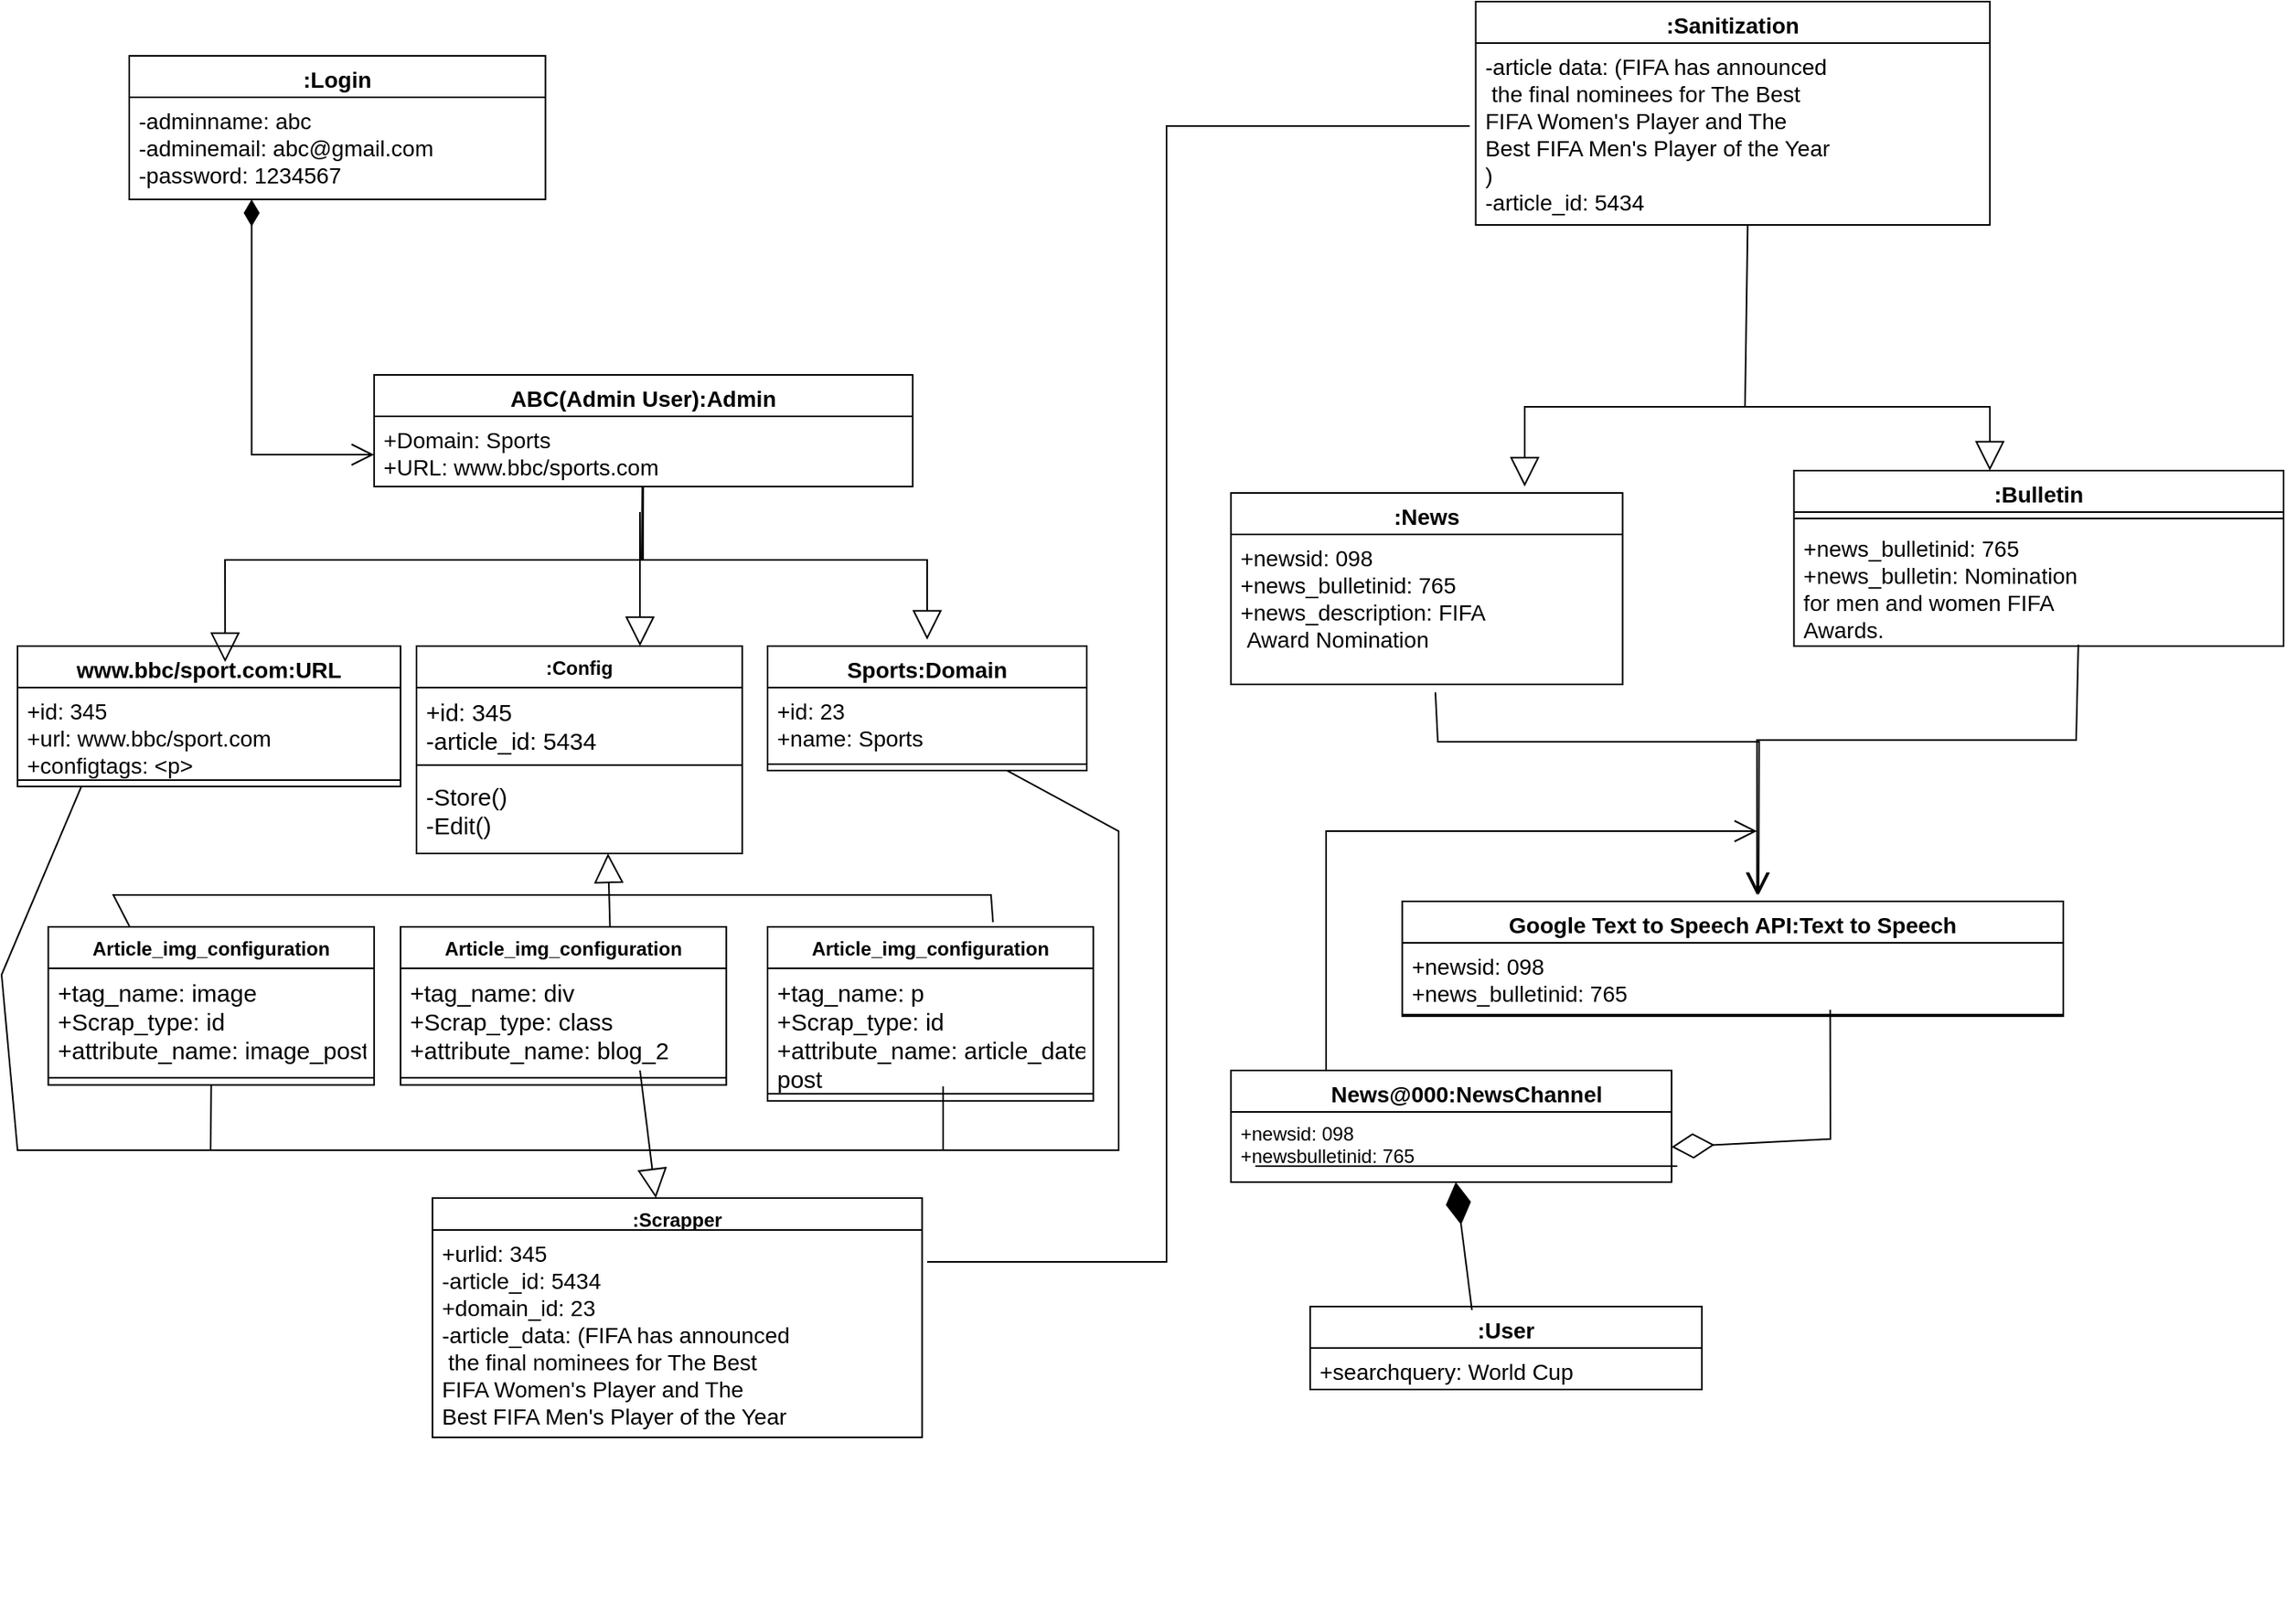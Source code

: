 <mxfile version="16.5.2" type="device"><diagram id="SA_GbQfntyjEZErFgDgH" name="Page-1"><mxGraphModel dx="1583" dy="1777" grid="1" gridSize="10" guides="1" tooltips="1" connect="1" arrows="1" fold="1" page="1" pageScale="1" pageWidth="850" pageHeight="1100" math="0" shadow="0"><root><mxCell id="0"/><mxCell id="1" parent="0"/><mxCell id="1Kyy1DoKTwG9tBKcw6cK-1" value="" style="group" parent="1" vertex="1" connectable="0"><mxGeometry x="100" y="-1080" width="1350" height="1016" as="geometry"/></mxCell><mxCell id="QA7pC-O9Zkgf1kDEUe0K-13" value="Google Text to Speech API:Text to Speech" style="swimlane;fontStyle=1;align=center;verticalAlign=top;childLayout=stackLayout;horizontal=1;startSize=26;horizontalStack=0;resizeParent=1;resizeParentMax=0;resizeLast=0;collapsible=1;marginBottom=0;fontSize=14;" parent="1Kyy1DoKTwG9tBKcw6cK-1" vertex="1"><mxGeometry x="797.727" y="564" width="414.205" height="72" as="geometry"><mxRectangle x="580" y="30" width="120" height="26" as="alternateBounds"/></mxGeometry></mxCell><mxCell id="QA7pC-O9Zkgf1kDEUe0K-14" value="+newsid: 098&#10;+news_bulletinid: 765&#10;" style="text;strokeColor=none;fillColor=none;align=left;verticalAlign=top;spacingLeft=4;spacingRight=4;overflow=hidden;rotatable=0;points=[[0,0.5],[1,0.5]];portConstraint=eastwest;fontSize=14;" parent="QA7pC-O9Zkgf1kDEUe0K-13" vertex="1"><mxGeometry y="26" width="414.205" height="44" as="geometry"/></mxCell><mxCell id="QA7pC-O9Zkgf1kDEUe0K-15" value="" style="line;strokeWidth=1;fillColor=none;align=left;verticalAlign=middle;spacingTop=-1;spacingLeft=3;spacingRight=3;rotatable=0;labelPosition=right;points=[];portConstraint=eastwest;" parent="QA7pC-O9Zkgf1kDEUe0K-13" vertex="1"><mxGeometry y="70" width="414.205" height="2" as="geometry"/></mxCell><mxCell id="QA7pC-O9Zkgf1kDEUe0K-22" value="Sports:Domain" style="swimlane;fontStyle=1;align=center;verticalAlign=top;childLayout=stackLayout;horizontal=1;startSize=26;horizontalStack=0;resizeParent=1;resizeParentMax=0;resizeLast=0;collapsible=1;marginBottom=0;fontSize=14;" parent="1Kyy1DoKTwG9tBKcw6cK-1" vertex="1"><mxGeometry x="400.004" y="404" width="200" height="78" as="geometry"><mxRectangle x="280" y="4" width="100" height="26" as="alternateBounds"/></mxGeometry></mxCell><mxCell id="QA7pC-O9Zkgf1kDEUe0K-23" value="+id: 23&#10;+name: Sports" style="text;strokeColor=none;fillColor=none;align=left;verticalAlign=top;spacingLeft=4;spacingRight=4;overflow=hidden;rotatable=0;points=[[0,0.5],[1,0.5]];portConstraint=eastwest;fontSize=14;" parent="QA7pC-O9Zkgf1kDEUe0K-22" vertex="1"><mxGeometry y="26" width="200" height="44" as="geometry"/></mxCell><mxCell id="QA7pC-O9Zkgf1kDEUe0K-24" value="" style="line;strokeWidth=1;fillColor=none;align=left;verticalAlign=middle;spacingTop=-1;spacingLeft=3;spacingRight=3;rotatable=0;labelPosition=right;points=[];portConstraint=eastwest;" parent="QA7pC-O9Zkgf1kDEUe0K-22" vertex="1"><mxGeometry y="70" width="200" height="8" as="geometry"/></mxCell><mxCell id="QA7pC-O9Zkgf1kDEUe0K-26" value="www.bbc/sport.com:URL" style="swimlane;fontStyle=1;align=center;verticalAlign=top;childLayout=stackLayout;horizontal=1;startSize=26;horizontalStack=0;resizeParent=1;resizeParentMax=0;resizeLast=0;collapsible=1;marginBottom=0;fontSize=14;" parent="1Kyy1DoKTwG9tBKcw6cK-1" vertex="1"><mxGeometry x="-69.996" y="404" width="240" height="88" as="geometry"><mxRectangle x="60" y="10" width="60" height="26" as="alternateBounds"/></mxGeometry></mxCell><mxCell id="QA7pC-O9Zkgf1kDEUe0K-27" value="+id: 345&#10;+url: www.bbc/sport.com&#10;+configtags: &lt;p&gt;" style="text;strokeColor=none;fillColor=none;align=left;verticalAlign=top;spacingLeft=4;spacingRight=4;overflow=hidden;rotatable=0;points=[[0,0.5],[1,0.5]];portConstraint=eastwest;fontSize=14;" parent="QA7pC-O9Zkgf1kDEUe0K-26" vertex="1"><mxGeometry y="26" width="240" height="54" as="geometry"/></mxCell><mxCell id="QA7pC-O9Zkgf1kDEUe0K-28" value="" style="line;strokeWidth=1;fillColor=none;align=left;verticalAlign=middle;spacingTop=-1;spacingLeft=3;spacingRight=3;rotatable=0;labelPosition=right;points=[];portConstraint=eastwest;" parent="QA7pC-O9Zkgf1kDEUe0K-26" vertex="1"><mxGeometry y="80" width="240" height="8" as="geometry"/></mxCell><mxCell id="QA7pC-O9Zkgf1kDEUe0K-30" value=":User" style="swimlane;fontStyle=1;align=center;verticalAlign=top;childLayout=stackLayout;horizontal=1;startSize=26;horizontalStack=0;resizeParent=1;resizeParentMax=0;resizeLast=0;collapsible=1;marginBottom=0;fontSize=14;" parent="1Kyy1DoKTwG9tBKcw6cK-1" vertex="1"><mxGeometry x="740" y="818" width="245.455" height="52" as="geometry"><mxRectangle x="520" y="266" width="60" height="26" as="alternateBounds"/></mxGeometry></mxCell><mxCell id="QA7pC-O9Zkgf1kDEUe0K-31" value="+searchquery: World Cup" style="text;strokeColor=none;fillColor=none;align=left;verticalAlign=top;spacingLeft=4;spacingRight=4;overflow=hidden;rotatable=0;points=[[0,0.5],[1,0.5]];portConstraint=eastwest;fontSize=14;" parent="QA7pC-O9Zkgf1kDEUe0K-30" vertex="1"><mxGeometry y="26" width="245.455" height="26" as="geometry"/></mxCell><mxCell id="QA7pC-O9Zkgf1kDEUe0K-32" value="" style="line;strokeWidth=1;fillColor=none;align=left;verticalAlign=middle;spacingTop=-1;spacingLeft=3;spacingRight=3;rotatable=0;labelPosition=right;points=[];portConstraint=eastwest;" parent="QA7pC-O9Zkgf1kDEUe0K-30" vertex="1"><mxGeometry y="52" width="245.455" as="geometry"/></mxCell><mxCell id="QA7pC-O9Zkgf1kDEUe0K-34" value="     News@000:NewsChannel" style="swimlane;fontStyle=1;align=center;verticalAlign=top;childLayout=stackLayout;horizontal=1;startSize=26;horizontalStack=0;resizeParent=1;resizeParentMax=0;resizeLast=0;collapsible=1;marginBottom=0;fontSize=14;" parent="1Kyy1DoKTwG9tBKcw6cK-1" vertex="1"><mxGeometry x="690.342" y="670" width="276.14" height="70" as="geometry"><mxRectangle x="260" y="130" width="110" height="26" as="alternateBounds"/></mxGeometry></mxCell><mxCell id="QA7pC-O9Zkgf1kDEUe0K-110" value="" style="endArrow=none;html=1;rounded=0;entryX=1.013;entryY=0;entryDx=0;entryDy=0;entryPerimeter=0;" parent="QA7pC-O9Zkgf1kDEUe0K-34" edge="1"><mxGeometry width="50" height="50" relative="1" as="geometry"><mxPoint x="15.341" y="60" as="sourcePoint"/><mxPoint x="279.726" y="60" as="targetPoint"/></mxGeometry></mxCell><mxCell id="QA7pC-O9Zkgf1kDEUe0K-51" value=":News" style="swimlane;fontStyle=1;align=center;verticalAlign=top;childLayout=stackLayout;horizontal=1;startSize=26;horizontalStack=0;resizeParent=1;resizeParentMax=0;resizeLast=0;collapsible=1;marginBottom=0;fontSize=14;" parent="1Kyy1DoKTwG9tBKcw6cK-1" vertex="1"><mxGeometry x="690.341" y="308" width="245.455" height="120" as="geometry"><mxRectangle x="470" y="-226" width="60" height="26" as="alternateBounds"/></mxGeometry></mxCell><mxCell id="QA7pC-O9Zkgf1kDEUe0K-52" value="+newsid: 098&#10;+news_bulletinid: 765&#10;+news_description: FIFA&#10; Award Nomination&#10;" style="text;strokeColor=none;fillColor=none;align=left;verticalAlign=top;spacingLeft=4;spacingRight=4;overflow=hidden;rotatable=0;points=[[0,0.5],[1,0.5]];portConstraint=eastwest;fontSize=14;" parent="QA7pC-O9Zkgf1kDEUe0K-51" vertex="1"><mxGeometry y="26" width="245.455" height="94" as="geometry"/></mxCell><mxCell id="QA7pC-O9Zkgf1kDEUe0K-53" value="" style="line;strokeWidth=1;fillColor=none;align=left;verticalAlign=middle;spacingTop=-1;spacingLeft=3;spacingRight=3;rotatable=0;labelPosition=right;points=[];portConstraint=eastwest;" parent="QA7pC-O9Zkgf1kDEUe0K-51" vertex="1"><mxGeometry y="120" width="245.455" as="geometry"/></mxCell><mxCell id="QA7pC-O9Zkgf1kDEUe0K-55" value=":Bulletin" style="swimlane;fontStyle=1;align=center;verticalAlign=top;childLayout=stackLayout;horizontal=1;startSize=26;horizontalStack=0;resizeParent=1;resizeParentMax=0;resizeLast=0;collapsible=1;marginBottom=0;fontSize=14;" parent="1Kyy1DoKTwG9tBKcw6cK-1" vertex="1"><mxGeometry x="1043.182" y="294" width="306.818" height="110" as="geometry"><mxRectangle x="700" y="-240" width="80" height="26" as="alternateBounds"/></mxGeometry></mxCell><mxCell id="QA7pC-O9Zkgf1kDEUe0K-57" value="" style="line;strokeWidth=1;fillColor=none;align=left;verticalAlign=middle;spacingTop=-1;spacingLeft=3;spacingRight=3;rotatable=0;labelPosition=right;points=[];portConstraint=eastwest;" parent="QA7pC-O9Zkgf1kDEUe0K-55" vertex="1"><mxGeometry y="26" width="306.818" height="8" as="geometry"/></mxCell><mxCell id="QA7pC-O9Zkgf1kDEUe0K-56" value="+news_bulletinid: 765&#10;+news_bulletin: Nomination&#10;for men and women FIFA &#10;Awards.&#10;&#10;" style="text;strokeColor=none;fillColor=none;align=left;verticalAlign=top;spacingLeft=4;spacingRight=4;overflow=hidden;rotatable=0;points=[[0,0.5],[1,0.5]];portConstraint=eastwest;fontSize=14;" parent="QA7pC-O9Zkgf1kDEUe0K-55" vertex="1"><mxGeometry y="34" width="306.818" height="76" as="geometry"/></mxCell><mxCell id="MjEjJaHJW5ymPUqnVNbm-17" value="" style="endArrow=none;html=1;rounded=0;entryX=0.975;entryY=0;entryDx=0;entryDy=0;entryPerimeter=0;" parent="QA7pC-O9Zkgf1kDEUe0K-55" edge="1"><mxGeometry width="50" height="50" relative="1" as="geometry"><mxPoint y="110" as="sourcePoint"/><mxPoint x="299.148" y="110" as="targetPoint"/></mxGeometry></mxCell><mxCell id="QA7pC-O9Zkgf1kDEUe0K-63" value=":Scrapper" style="swimlane;fontStyle=1;align=center;verticalAlign=top;childLayout=stackLayout;horizontal=1;startSize=20;horizontalStack=0;resizeParent=1;resizeParentMax=0;resizeLast=0;collapsible=1;marginBottom=0;" parent="1Kyy1DoKTwG9tBKcw6cK-1" vertex="1"><mxGeometry x="190" y="750" width="306.82" height="150" as="geometry"><mxRectangle x="260" y="-360" width="80" height="26" as="alternateBounds"/></mxGeometry></mxCell><mxCell id="QA7pC-O9Zkgf1kDEUe0K-64" value="+urlid: 345&#10;-article_id: 5434&#10;+domain_id: 23&#10;-article_data: (FIFA has announced&#10; the final nominees for The Best&#10;FIFA Women's Player and The &#10;Best FIFA Men's Player of the Year" style="text;strokeColor=none;fillColor=none;align=left;verticalAlign=top;spacingLeft=4;spacingRight=4;overflow=hidden;rotatable=0;points=[[0,0.5],[1,0.5]];portConstraint=eastwest;fontSize=14;" parent="QA7pC-O9Zkgf1kDEUe0K-63" vertex="1"><mxGeometry y="20" width="306.82" height="130" as="geometry"/></mxCell><mxCell id="QA7pC-O9Zkgf1kDEUe0K-65" value="" style="line;strokeWidth=1;fillColor=none;align=left;verticalAlign=middle;spacingTop=-1;spacingLeft=3;spacingRight=3;rotatable=0;labelPosition=right;points=[];portConstraint=eastwest;" parent="QA7pC-O9Zkgf1kDEUe0K-63" vertex="1"><mxGeometry y="150" width="306.82" as="geometry"/></mxCell><mxCell id="QA7pC-O9Zkgf1kDEUe0K-73" value=":Login" style="swimlane;fontStyle=1;align=center;verticalAlign=top;childLayout=stackLayout;horizontal=1;startSize=26;horizontalStack=0;resizeParent=1;resizeParentMax=0;resizeLast=0;collapsible=1;marginBottom=0;fontSize=14;" parent="1Kyy1DoKTwG9tBKcw6cK-1" vertex="1"><mxGeometry y="34" width="260.795" height="90" as="geometry"><mxRectangle x="50" y="-360" width="70" height="26" as="alternateBounds"/></mxGeometry></mxCell><mxCell id="QA7pC-O9Zkgf1kDEUe0K-74" value="-adminname: abc&#10;-adminemail: abc@gmail.com&#10;-password: 1234567" style="text;strokeColor=none;fillColor=none;align=left;verticalAlign=top;spacingLeft=4;spacingRight=4;overflow=hidden;rotatable=0;points=[[0,0.5],[1,0.5]];portConstraint=eastwest;fontSize=14;" parent="QA7pC-O9Zkgf1kDEUe0K-73" vertex="1"><mxGeometry y="26" width="260.795" height="64" as="geometry"/></mxCell><mxCell id="QA7pC-O9Zkgf1kDEUe0K-75" value="" style="line;strokeWidth=1;fillColor=none;align=left;verticalAlign=middle;spacingTop=-1;spacingLeft=3;spacingRight=3;rotatable=0;labelPosition=right;points=[];portConstraint=eastwest;" parent="QA7pC-O9Zkgf1kDEUe0K-73" vertex="1"><mxGeometry y="90" width="260.795" as="geometry"/></mxCell><mxCell id="QA7pC-O9Zkgf1kDEUe0K-92" value="ABC(Admin User):Admin" style="swimlane;fontStyle=1;align=center;verticalAlign=top;childLayout=stackLayout;horizontal=1;startSize=26;horizontalStack=0;resizeParent=1;resizeParentMax=0;resizeLast=0;collapsible=1;marginBottom=0;fontSize=14;" parent="1Kyy1DoKTwG9tBKcw6cK-1" vertex="1"><mxGeometry x="153.409" y="234" width="337.5" height="70" as="geometry"><mxRectangle x="170" y="-280" width="70" height="26" as="alternateBounds"/></mxGeometry></mxCell><mxCell id="QA7pC-O9Zkgf1kDEUe0K-93" value="+Domain: Sports&#10;+URL: www.bbc/sports.com" style="text;strokeColor=none;fillColor=none;align=left;verticalAlign=top;spacingLeft=4;spacingRight=4;overflow=hidden;rotatable=0;points=[[0,0.5],[1,0.5]];portConstraint=eastwest;fontSize=14;" parent="QA7pC-O9Zkgf1kDEUe0K-92" vertex="1"><mxGeometry y="26" width="337.5" height="44" as="geometry"/></mxCell><mxCell id="QA7pC-O9Zkgf1kDEUe0K-94" value="" style="line;strokeWidth=1;fillColor=none;align=left;verticalAlign=middle;spacingTop=-1;spacingLeft=3;spacingRight=3;rotatable=0;labelPosition=right;points=[];portConstraint=eastwest;" parent="QA7pC-O9Zkgf1kDEUe0K-92" vertex="1"><mxGeometry y="70" width="337.5" as="geometry"/></mxCell><mxCell id="QA7pC-O9Zkgf1kDEUe0K-96" value="" style="endArrow=open;html=1;endSize=12;startArrow=diamondThin;startSize=14;startFill=1;edgeStyle=orthogonalEdgeStyle;align=left;verticalAlign=bottom;rounded=0;" parent="1Kyy1DoKTwG9tBKcw6cK-1" source="QA7pC-O9Zkgf1kDEUe0K-75" edge="1"><mxGeometry x="-0.467" y="40" relative="1" as="geometry"><mxPoint x="76.705" y="194" as="sourcePoint"/><mxPoint x="153.409" y="284" as="targetPoint"/><Array as="points"><mxPoint x="76.705" y="284"/><mxPoint x="153.409" y="284"/></Array><mxPoint as="offset"/></mxGeometry></mxCell><mxCell id="QA7pC-O9Zkgf1kDEUe0K-101" value="" style="endArrow=block;endSize=16;endFill=0;html=1;rounded=0;exitX=0.498;exitY=0;exitDx=0;exitDy=0;exitPerimeter=0;" parent="1Kyy1DoKTwG9tBKcw6cK-1" source="QA7pC-O9Zkgf1kDEUe0K-94" edge="1"><mxGeometry width="160" relative="1" as="geometry"><mxPoint x="368.182" y="314" as="sourcePoint"/><mxPoint x="500" y="400" as="targetPoint"/><Array as="points"><mxPoint x="321" y="350"/><mxPoint x="500" y="350"/></Array></mxGeometry></mxCell><mxCell id="QA7pC-O9Zkgf1kDEUe0K-102" value="" style="endArrow=block;endSize=16;endFill=0;html=1;rounded=0;entryX=0.542;entryY=0.114;entryDx=0;entryDy=0;entryPerimeter=0;" parent="1Kyy1DoKTwG9tBKcw6cK-1" source="QA7pC-O9Zkgf1kDEUe0K-93" edge="1" target="QA7pC-O9Zkgf1kDEUe0K-26"><mxGeometry x="0.256" y="-16" width="160" relative="1" as="geometry"><mxPoint x="340" y="300" as="sourcePoint"/><mxPoint x="160" y="390" as="targetPoint"/><mxPoint as="offset"/><Array as="points"><mxPoint x="322" y="330"/><mxPoint x="322" y="350"/><mxPoint x="60" y="350"/></Array></mxGeometry></mxCell><mxCell id="QA7pC-O9Zkgf1kDEUe0K-111" value="" style="endArrow=diamondThin;endFill=1;endSize=24;html=1;rounded=0;exitX=0.413;exitY=0.041;exitDx=0;exitDy=0;exitPerimeter=0;" parent="1Kyy1DoKTwG9tBKcw6cK-1" target="QA7pC-O9Zkgf1kDEUe0K-35" edge="1" source="QA7pC-O9Zkgf1kDEUe0K-30"><mxGeometry width="160" relative="1" as="geometry"><mxPoint x="840" y="810" as="sourcePoint"/><mxPoint x="915.855" y="790" as="targetPoint"/><Array as="points"/></mxGeometry></mxCell><mxCell id="QA7pC-O9Zkgf1kDEUe0K-112" value="" style="endArrow=block;endSize=16;endFill=0;html=1;rounded=0;" parent="1Kyy1DoKTwG9tBKcw6cK-1" edge="1"><mxGeometry x="-0.632" y="-68" width="160" relative="1" as="geometry"><mxPoint x="1012.5" y="254" as="sourcePoint"/><mxPoint x="1165.909" y="294" as="targetPoint"/><Array as="points"><mxPoint x="1089.205" y="254"/><mxPoint x="1165.909" y="254"/></Array><mxPoint as="offset"/></mxGeometry></mxCell><mxCell id="QA7pC-O9Zkgf1kDEUe0K-114" value="" style="endArrow=block;endSize=16;endFill=0;html=1;rounded=0;exitX=0.529;exitY=0;exitDx=0;exitDy=0;exitPerimeter=0;" parent="1Kyy1DoKTwG9tBKcw6cK-1" source="MjEjJaHJW5ymPUqnVNbm-13" edge="1"><mxGeometry x="-0.632" y="-68" width="160" relative="1" as="geometry"><mxPoint x="966.477" y="234" as="sourcePoint"/><mxPoint x="874.432" y="304" as="targetPoint"/><Array as="points"><mxPoint x="1012.5" y="254"/><mxPoint x="874.432" y="254"/></Array><mxPoint as="offset"/></mxGeometry></mxCell><mxCell id="MjEjJaHJW5ymPUqnVNbm-11" value=":Sanitization" style="swimlane;fontStyle=1;align=center;verticalAlign=top;childLayout=stackLayout;horizontal=1;startSize=26;horizontalStack=0;resizeParent=1;resizeParentMax=0;resizeLast=0;collapsible=1;marginBottom=0;fontSize=14;" parent="1Kyy1DoKTwG9tBKcw6cK-1" vertex="1"><mxGeometry x="843.75" width="322.16" height="140" as="geometry"/></mxCell><mxCell id="MjEjJaHJW5ymPUqnVNbm-12" value="-article data: (FIFA has announced&#10; the final nominees for The Best&#10;FIFA Women's Player and The&#10;Best FIFA Men's Player of the Year&#10;)&#10;-article_id: 5434" style="text;strokeColor=none;fillColor=none;align=left;verticalAlign=top;spacingLeft=4;spacingRight=4;overflow=hidden;rotatable=0;points=[[0,0.5],[1,0.5]];portConstraint=eastwest;fontSize=14;" parent="MjEjJaHJW5ymPUqnVNbm-11" vertex="1"><mxGeometry y="26" width="322.16" height="114" as="geometry"/></mxCell><mxCell id="MjEjJaHJW5ymPUqnVNbm-13" value="" style="line;strokeWidth=1;fillColor=none;align=left;verticalAlign=middle;spacingTop=-1;spacingLeft=3;spacingRight=3;rotatable=0;labelPosition=right;points=[];portConstraint=eastwest;" parent="MjEjJaHJW5ymPUqnVNbm-11" vertex="1"><mxGeometry y="140" width="322.16" as="geometry"/></mxCell><mxCell id="MjEjJaHJW5ymPUqnVNbm-15" value="" style="endArrow=none;html=1;rounded=0;" parent="1Kyy1DoKTwG9tBKcw6cK-1" edge="1"><mxGeometry width="50" height="50" relative="1" as="geometry"><mxPoint x="500" y="790" as="sourcePoint"/><mxPoint x="840" y="78" as="targetPoint"/><Array as="points"><mxPoint x="650" y="790"/><mxPoint x="650" y="78"/></Array></mxGeometry></mxCell><mxCell id="EIcHjL2GJmkWM487C1gM-8" value="" style="endArrow=block;endSize=16;endFill=0;html=1;rounded=0;entryX=0.686;entryY=0;entryDx=0;entryDy=0;entryPerimeter=0;" parent="1Kyy1DoKTwG9tBKcw6cK-1" edge="1" target="l0tDfCXVg0ol23v2iGqz-11"><mxGeometry x="-0.039" y="10" width="160" relative="1" as="geometry"><mxPoint x="320" y="320" as="sourcePoint"/><mxPoint x="603.56" y="580" as="targetPoint"/><mxPoint as="offset"/><Array as="points"><mxPoint x="320" y="360"/></Array></mxGeometry></mxCell><mxCell id="l0tDfCXVg0ol23v2iGqz-3" value="" style="endArrow=open;endFill=1;endSize=12;html=1;rounded=0;exitX=0.558;exitY=1.081;exitDx=0;exitDy=0;exitPerimeter=0;" edge="1" parent="1Kyy1DoKTwG9tBKcw6cK-1"><mxGeometry width="160" relative="1" as="geometry"><mxPoint x="1221.373" y="403.085" as="sourcePoint"/><mxPoint x="1020" y="560" as="targetPoint"/><Array as="points"><mxPoint x="1220" y="462.92"/><mxPoint x="1020" y="462.92"/></Array></mxGeometry></mxCell><mxCell id="l0tDfCXVg0ol23v2iGqz-4" value="" style="endArrow=open;endFill=1;endSize=12;html=1;rounded=0;exitX=0.522;exitY=1.053;exitDx=0;exitDy=0;exitPerimeter=0;" edge="1" parent="1Kyy1DoKTwG9tBKcw6cK-1" source="QA7pC-O9Zkgf1kDEUe0K-52"><mxGeometry width="160" relative="1" as="geometry"><mxPoint x="899.997" y="412.693" as="sourcePoint"/><mxPoint x="1021" y="560" as="targetPoint"/><Array as="points"><mxPoint x="820" y="464"/><mxPoint x="1021.34" y="464"/></Array></mxGeometry></mxCell><mxCell id="l0tDfCXVg0ol23v2iGqz-5" value="" style="endArrow=open;endFill=1;endSize=12;html=1;rounded=0;" edge="1" parent="1Kyy1DoKTwG9tBKcw6cK-1"><mxGeometry width="160" relative="1" as="geometry"><mxPoint x="750" y="670" as="sourcePoint"/><mxPoint x="1020" y="520" as="targetPoint"/><Array as="points"><mxPoint x="750" y="520"/></Array></mxGeometry></mxCell><mxCell id="l0tDfCXVg0ol23v2iGqz-6" value="" style="endArrow=diamondThin;endFill=0;endSize=24;html=1;rounded=0;entryX=1;entryY=0.5;entryDx=0;entryDy=0;" edge="1" parent="1Kyy1DoKTwG9tBKcw6cK-1" target="QA7pC-O9Zkgf1kDEUe0K-35"><mxGeometry width="160" relative="1" as="geometry"><mxPoint x="1065.86" y="632" as="sourcePoint"/><mxPoint x="1000" y="730" as="targetPoint"/><Array as="points"><mxPoint x="1066" y="713"/></Array></mxGeometry></mxCell><mxCell id="QA7pC-O9Zkgf1kDEUe0K-35" value="+newsid: 098&#10;+newsbulletinid: 765" style="text;strokeColor=none;fillColor=none;align=left;verticalAlign=top;spacingLeft=4;spacingRight=4;overflow=hidden;rotatable=0;points=[[0,0.5],[1,0.5]];portConstraint=eastwest;fontSize=12;" parent="1Kyy1DoKTwG9tBKcw6cK-1" vertex="1"><mxGeometry x="690.342" y="696" width="276.14" height="44" as="geometry"/></mxCell><mxCell id="l0tDfCXVg0ol23v2iGqz-11" value=":Config" style="swimlane;fontStyle=1;align=center;verticalAlign=top;childLayout=stackLayout;horizontal=1;startSize=26;horizontalStack=0;resizeParent=1;resizeParentMax=0;resizeLast=0;collapsible=1;marginBottom=0;" vertex="1" parent="1Kyy1DoKTwG9tBKcw6cK-1"><mxGeometry x="180.004" y="404.005" width="204.14" height="129.996" as="geometry"><mxRectangle x="60" y="10" width="60" height="26" as="alternateBounds"/></mxGeometry></mxCell><mxCell id="l0tDfCXVg0ol23v2iGqz-12" value="+id: 345&#10;-article_id: 5434&#10;" style="text;strokeColor=none;fillColor=none;align=left;verticalAlign=top;spacingLeft=4;spacingRight=4;overflow=hidden;rotatable=0;points=[[0,0.5],[1,0.5]];portConstraint=eastwest;fontSize=15;" vertex="1" parent="l0tDfCXVg0ol23v2iGqz-11"><mxGeometry y="26" width="204.14" height="44" as="geometry"/></mxCell><mxCell id="l0tDfCXVg0ol23v2iGqz-13" value="" style="line;strokeWidth=1;fillColor=none;align=left;verticalAlign=middle;spacingTop=-1;spacingLeft=3;spacingRight=3;rotatable=0;labelPosition=right;points=[];portConstraint=eastwest;" vertex="1" parent="l0tDfCXVg0ol23v2iGqz-11"><mxGeometry y="70" width="204.14" height="9.166" as="geometry"/></mxCell><mxCell id="l0tDfCXVg0ol23v2iGqz-14" value="-Store()&#10;-Edit()" style="text;strokeColor=none;fillColor=none;align=left;verticalAlign=top;spacingLeft=4;spacingRight=4;overflow=hidden;rotatable=0;points=[[0,0.5],[1,0.5]];portConstraint=eastwest;fontSize=15;" vertex="1" parent="l0tDfCXVg0ol23v2iGqz-11"><mxGeometry y="79.166" width="204.14" height="50.83" as="geometry"/></mxCell><mxCell id="l0tDfCXVg0ol23v2iGqz-15" value="Article_img_configuration" style="swimlane;fontStyle=1;align=center;verticalAlign=top;childLayout=stackLayout;horizontal=1;startSize=26;horizontalStack=0;resizeParent=1;resizeParentMax=0;resizeLast=0;collapsible=1;marginBottom=0;" vertex="1" parent="1Kyy1DoKTwG9tBKcw6cK-1"><mxGeometry x="-50.73" y="580" width="204.14" height="99.166" as="geometry"><mxRectangle x="60" y="10" width="60" height="26" as="alternateBounds"/></mxGeometry></mxCell><mxCell id="l0tDfCXVg0ol23v2iGqz-16" value="+tag_name: image&#10;+Scrap_type: id&#10;+attribute_name: image_post" style="text;strokeColor=none;fillColor=none;align=left;verticalAlign=top;spacingLeft=4;spacingRight=4;overflow=hidden;rotatable=0;points=[[0,0.5],[1,0.5]];portConstraint=eastwest;fontSize=15;" vertex="1" parent="l0tDfCXVg0ol23v2iGqz-15"><mxGeometry y="26" width="204.14" height="64" as="geometry"/></mxCell><mxCell id="l0tDfCXVg0ol23v2iGqz-17" value="" style="line;strokeWidth=1;fillColor=none;align=left;verticalAlign=middle;spacingTop=-1;spacingLeft=3;spacingRight=3;rotatable=0;labelPosition=right;points=[];portConstraint=eastwest;" vertex="1" parent="l0tDfCXVg0ol23v2iGqz-15"><mxGeometry y="90" width="204.14" height="9.166" as="geometry"/></mxCell><mxCell id="l0tDfCXVg0ol23v2iGqz-21" value="Article_img_configuration" style="swimlane;fontStyle=1;align=center;verticalAlign=top;childLayout=stackLayout;horizontal=1;startSize=26;horizontalStack=0;resizeParent=1;resizeParentMax=0;resizeLast=0;collapsible=1;marginBottom=0;" vertex="1" parent="1Kyy1DoKTwG9tBKcw6cK-1"><mxGeometry x="400" y="580" width="204.14" height="109.166" as="geometry"><mxRectangle x="60" y="10" width="60" height="26" as="alternateBounds"/></mxGeometry></mxCell><mxCell id="l0tDfCXVg0ol23v2iGqz-22" value="+tag_name: p&#10;+Scrap_type: id&#10;+attribute_name: article_date_&#10;post" style="text;strokeColor=none;fillColor=none;align=left;verticalAlign=top;spacingLeft=4;spacingRight=4;overflow=hidden;rotatable=0;points=[[0,0.5],[1,0.5]];portConstraint=eastwest;fontSize=15;" vertex="1" parent="l0tDfCXVg0ol23v2iGqz-21"><mxGeometry y="26" width="204.14" height="74" as="geometry"/></mxCell><mxCell id="l0tDfCXVg0ol23v2iGqz-23" value="" style="line;strokeWidth=1;fillColor=none;align=left;verticalAlign=middle;spacingTop=-1;spacingLeft=3;spacingRight=3;rotatable=0;labelPosition=right;points=[];portConstraint=eastwest;" vertex="1" parent="l0tDfCXVg0ol23v2iGqz-21"><mxGeometry y="100" width="204.14" height="9.166" as="geometry"/></mxCell><mxCell id="l0tDfCXVg0ol23v2iGqz-18" value="Article_img_configuration" style="swimlane;fontStyle=1;align=center;verticalAlign=top;childLayout=stackLayout;horizontal=1;startSize=26;horizontalStack=0;resizeParent=1;resizeParentMax=0;resizeLast=0;collapsible=1;marginBottom=0;" vertex="1" parent="1Kyy1DoKTwG9tBKcw6cK-1"><mxGeometry x="170" y="580" width="204.14" height="99.166" as="geometry"><mxRectangle x="60" y="10" width="60" height="26" as="alternateBounds"/></mxGeometry></mxCell><mxCell id="l0tDfCXVg0ol23v2iGqz-19" value="+tag_name: div&#10;+Scrap_type: class&#10;+attribute_name: blog_2" style="text;strokeColor=none;fillColor=none;align=left;verticalAlign=top;spacingLeft=4;spacingRight=4;overflow=hidden;rotatable=0;points=[[0,0.5],[1,0.5]];portConstraint=eastwest;fontSize=15;" vertex="1" parent="l0tDfCXVg0ol23v2iGqz-18"><mxGeometry y="26" width="204.14" height="64" as="geometry"/></mxCell><mxCell id="l0tDfCXVg0ol23v2iGqz-20" value="" style="line;strokeWidth=1;fillColor=none;align=left;verticalAlign=middle;spacingTop=-1;spacingLeft=3;spacingRight=3;rotatable=0;labelPosition=right;points=[];portConstraint=eastwest;" vertex="1" parent="l0tDfCXVg0ol23v2iGqz-18"><mxGeometry y="90" width="204.14" height="9.166" as="geometry"/></mxCell><mxCell id="EIcHjL2GJmkWM487C1gM-7" value="" style="endArrow=block;endSize=16;endFill=0;html=1;rounded=0;exitX=0.643;exitY=0.001;exitDx=0;exitDy=0;exitPerimeter=0;" parent="1Kyy1DoKTwG9tBKcw6cK-1" edge="1" source="l0tDfCXVg0ol23v2iGqz-18"><mxGeometry x="-0.039" y="10" width="160" relative="1" as="geometry"><mxPoint x="300" y="570" as="sourcePoint"/><mxPoint x="300" y="534" as="targetPoint"/><mxPoint as="offset"/><Array as="points"/></mxGeometry></mxCell><mxCell id="l0tDfCXVg0ol23v2iGqz-26" value="" style="endArrow=none;html=1;rounded=0;fontSize=14;exitX=0.25;exitY=0;exitDx=0;exitDy=0;" edge="1" parent="1Kyy1DoKTwG9tBKcw6cK-1" source="l0tDfCXVg0ol23v2iGqz-15"><mxGeometry width="50" height="50" relative="1" as="geometry"><mxPoint y="560" as="sourcePoint"/><mxPoint x="300" y="560" as="targetPoint"/><Array as="points"><mxPoint x="-10" y="560"/></Array></mxGeometry></mxCell><mxCell id="l0tDfCXVg0ol23v2iGqz-27" value="" style="endArrow=block;endSize=16;endFill=0;html=1;rounded=0;exitX=0.735;exitY=0;exitDx=0;exitDy=0;exitPerimeter=0;" edge="1" parent="1Kyy1DoKTwG9tBKcw6cK-1" source="l0tDfCXVg0ol23v2iGqz-20"><mxGeometry x="-0.039" y="10" width="160" relative="1" as="geometry"><mxPoint x="320" y="690" as="sourcePoint"/><mxPoint x="330" y="750" as="targetPoint"/><mxPoint as="offset"/><Array as="points"/></mxGeometry></mxCell><mxCell id="l0tDfCXVg0ol23v2iGqz-29" value="" style="endArrow=none;html=1;rounded=0;fontSize=14;" edge="1" parent="1Kyy1DoKTwG9tBKcw6cK-1"><mxGeometry width="50" height="50" relative="1" as="geometry"><mxPoint x="380" y="720" as="sourcePoint"/><mxPoint x="510" y="680" as="targetPoint"/><Array as="points"><mxPoint x="510" y="720"/></Array></mxGeometry></mxCell><mxCell id="l0tDfCXVg0ol23v2iGqz-24" value="" style="endArrow=none;html=1;rounded=0;fontSize=14;exitX=0.692;exitY=-0.027;exitDx=0;exitDy=0;exitPerimeter=0;" edge="1" parent="1" source="l0tDfCXVg0ol23v2iGqz-21"><mxGeometry width="50" height="50" relative="1" as="geometry"><mxPoint x="640" y="-510" as="sourcePoint"/><mxPoint x="400" y="-520" as="targetPoint"/><Array as="points"><mxPoint x="640" y="-520"/></Array></mxGeometry></mxCell><mxCell id="l0tDfCXVg0ol23v2iGqz-28" value="" style="endArrow=none;html=1;rounded=0;fontSize=14;entryX=0.75;entryY=1;entryDx=0;entryDy=0;" edge="1" parent="1" target="QA7pC-O9Zkgf1kDEUe0K-22"><mxGeometry width="50" height="50" relative="1" as="geometry"><mxPoint x="430" y="-360" as="sourcePoint"/><mxPoint x="670" y="-510" as="targetPoint"/><Array as="points"><mxPoint x="720" y="-360"/><mxPoint x="720" y="-560"/></Array></mxGeometry></mxCell><mxCell id="l0tDfCXVg0ol23v2iGqz-30" value="" style="endArrow=none;html=1;rounded=0;fontSize=14;" edge="1" parent="1"><mxGeometry width="50" height="50" relative="1" as="geometry"><mxPoint x="430" y="-360" as="sourcePoint"/><mxPoint x="70" y="-588" as="targetPoint"/><Array as="points"><mxPoint x="30" y="-360"/><mxPoint x="20" y="-470"/></Array></mxGeometry></mxCell><mxCell id="l0tDfCXVg0ol23v2iGqz-32" value="" style="endArrow=none;html=1;rounded=0;fontSize=14;exitX=0.5;exitY=1;exitDx=0;exitDy=0;" edge="1" parent="1" source="l0tDfCXVg0ol23v2iGqz-15"><mxGeometry width="50" height="50" relative="1" as="geometry"><mxPoint x="620" y="-460" as="sourcePoint"/><mxPoint x="151" y="-360" as="targetPoint"/></mxGeometry></mxCell></root></mxGraphModel></diagram></mxfile>